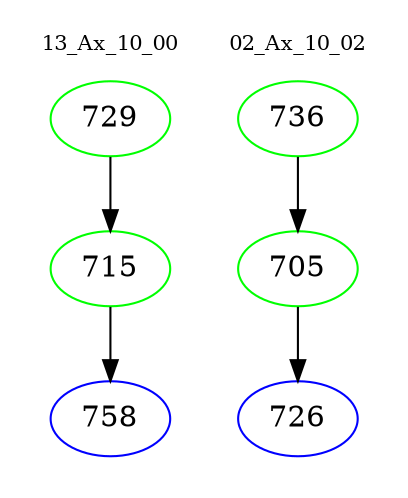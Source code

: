 digraph{
subgraph cluster_0 {
color = white
label = "13_Ax_10_00";
fontsize=10;
T0_729 [label="729", color="green"]
T0_729 -> T0_715 [color="black"]
T0_715 [label="715", color="green"]
T0_715 -> T0_758 [color="black"]
T0_758 [label="758", color="blue"]
}
subgraph cluster_1 {
color = white
label = "02_Ax_10_02";
fontsize=10;
T1_736 [label="736", color="green"]
T1_736 -> T1_705 [color="black"]
T1_705 [label="705", color="green"]
T1_705 -> T1_726 [color="black"]
T1_726 [label="726", color="blue"]
}
}
